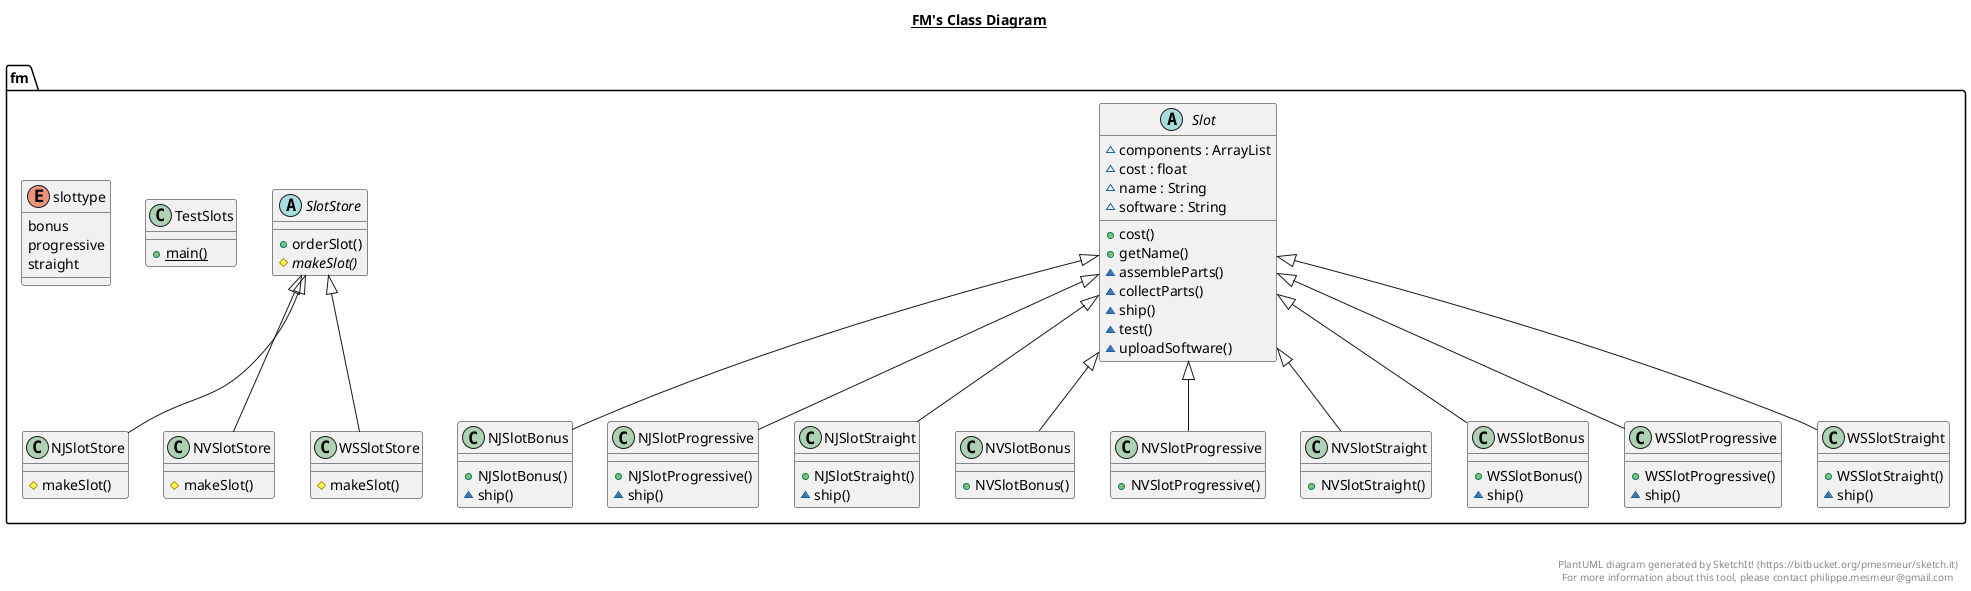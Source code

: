 @startuml

title __FM's Class Diagram__\n

  namespace fm {
    class fm.NJSlotBonus {
        + NJSlotBonus()
        ~ ship()
    }
  }
  

  namespace fm {
    class fm.NJSlotProgressive {
        + NJSlotProgressive()
        ~ ship()
    }
  }
  

  namespace fm {
    class fm.NJSlotStore {
        # makeSlot()
    }
  }
  

  namespace fm {
    class fm.NJSlotStraight {
        + NJSlotStraight()
        ~ ship()
    }
  }
  

  namespace fm {
    class fm.NVSlotBonus {
        + NVSlotBonus()
    }
  }
  

  namespace fm {
    class fm.NVSlotProgressive {
        + NVSlotProgressive()
    }
  }
  

  namespace fm {
    class fm.NVSlotStore {
        # makeSlot()
    }
  }
  

  namespace fm {
    class fm.NVSlotStraight {
        + NVSlotStraight()
    }
  }
  

  namespace fm {
    abstract class fm.Slot {
        ~ components : ArrayList
        ~ cost : float
        ~ name : String
        ~ software : String
        + cost()
        + getName()
        ~ assembleParts()
        ~ collectParts()
        ~ ship()
        ~ test()
        ~ uploadSoftware()
    }
  }
  

  namespace fm {
    abstract class fm.SlotStore {
        + orderSlot()
        {abstract} # makeSlot()
    }
  }
  

  namespace fm {
    class fm.TestSlots {
        {static} + main()
    }
  }
  

  namespace fm {
    class fm.WSSlotBonus {
        + WSSlotBonus()
        ~ ship()
    }
  }
  

  namespace fm {
    class fm.WSSlotProgressive {
        + WSSlotProgressive()
        ~ ship()
    }
  }
  

  namespace fm {
    class fm.WSSlotStore {
        # makeSlot()
    }
  }
  

  namespace fm {
    class fm.WSSlotStraight {
        + WSSlotStraight()
        ~ ship()
    }
  }
  

  namespace fm {
    enum slottype {
      bonus
      progressive
      straight
    }
  }
  

  fm.NJSlotBonus -up-|> fm.Slot
  fm.NJSlotProgressive -up-|> fm.Slot
  fm.NJSlotStore -up-|> fm.SlotStore
  fm.NJSlotStraight -up-|> fm.Slot
  fm.NVSlotBonus -up-|> fm.Slot
  fm.NVSlotProgressive -up-|> fm.Slot
  fm.NVSlotStore -up-|> fm.SlotStore
  fm.NVSlotStraight -up-|> fm.Slot
  fm.WSSlotBonus -up-|> fm.Slot
  fm.WSSlotProgressive -up-|> fm.Slot
  fm.WSSlotStore -up-|> fm.SlotStore
  fm.WSSlotStraight -up-|> fm.Slot


right footer


PlantUML diagram generated by SketchIt! (https://bitbucket.org/pmesmeur/sketch.it)
For more information about this tool, please contact philippe.mesmeur@gmail.com
endfooter

@enduml
